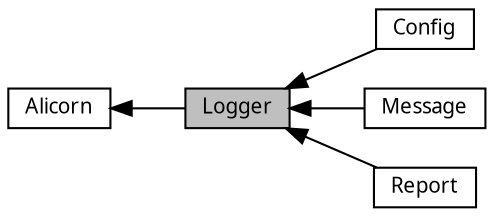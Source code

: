 digraph "Logger"
{
  edge [fontname="Verdana",fontsize="10",labelfontname="Verdana",labelfontsize="10"];
  node [fontname="Verdana",fontsize="10",shape=record];
  rankdir=LR;
  Node2 [label="Config",height=0.2,width=0.4,color="black", fillcolor="white", style="filled",URL="$a00495.html"];
  Node3 [label="Message",height=0.2,width=0.4,color="black", fillcolor="white", style="filled",URL="$a00496.html"];
  Node1 [label="Alicorn",height=0.2,width=0.4,color="black", fillcolor="white", style="filled",URL="$a00485.html"];
  Node4 [label="Report",height=0.2,width=0.4,color="black", fillcolor="white", style="filled",URL="$a00497.html"];
  Node0 [label="Logger",height=0.2,width=0.4,color="black", fillcolor="grey75", style="filled", fontcolor="black"];
  Node1->Node0 [shape=plaintext, dir="back", style="solid"];
  Node0->Node2 [shape=plaintext, dir="back", style="solid"];
  Node0->Node3 [shape=plaintext, dir="back", style="solid"];
  Node0->Node4 [shape=plaintext, dir="back", style="solid"];
}
